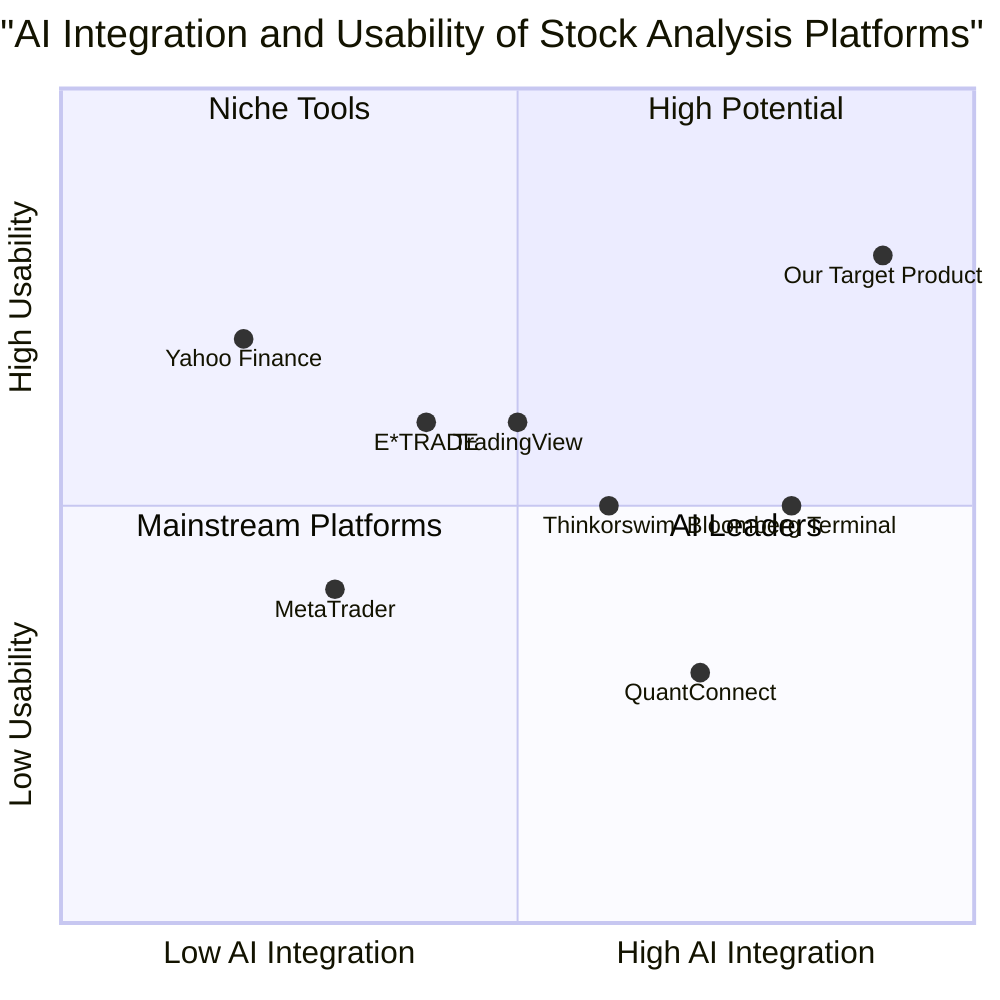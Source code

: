 quadrantChart
    title "AI Integration and Usability of Stock Analysis Platforms"
    x-axis "Low AI Integration" --> "High AI Integration"
    y-axis "Low Usability" --> "High Usability"
    quadrant-1 "High Potential"
    quadrant-2 "Niche Tools"
    quadrant-3 "Mainstream Platforms"
    quadrant-4 "AI Leaders"
    "Bloomberg Terminal": [0.8, 0.5]
    "Yahoo Finance": [0.2, 0.7]
    "E*TRADE": [0.4, 0.6]
    "TradingView": [0.5, 0.6]
    "MetaTrader": [0.3, 0.4]
    "Thinkorswim": [0.6, 0.5]
    "QuantConnect": [0.7, 0.3]
    "Our Target Product": [0.9, 0.8]